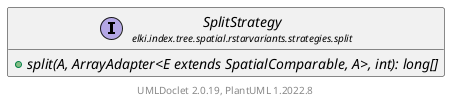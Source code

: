 @startuml
    remove .*\.(Instance|Par|Parameterizer|Factory)$
    set namespaceSeparator none
    hide empty fields
    hide empty methods

    interface "<size:14>SplitStrategy\n<size:10>elki.index.tree.spatial.rstarvariants.strategies.split" as elki.index.tree.spatial.rstarvariants.strategies.split.SplitStrategy [[SplitStrategy.html]] {
        {abstract} +split(A, ArrayAdapter<E extends SpatialComparable, A>, int): long[]
    }

    center footer UMLDoclet 2.0.19, PlantUML 1.2022.8
@enduml

